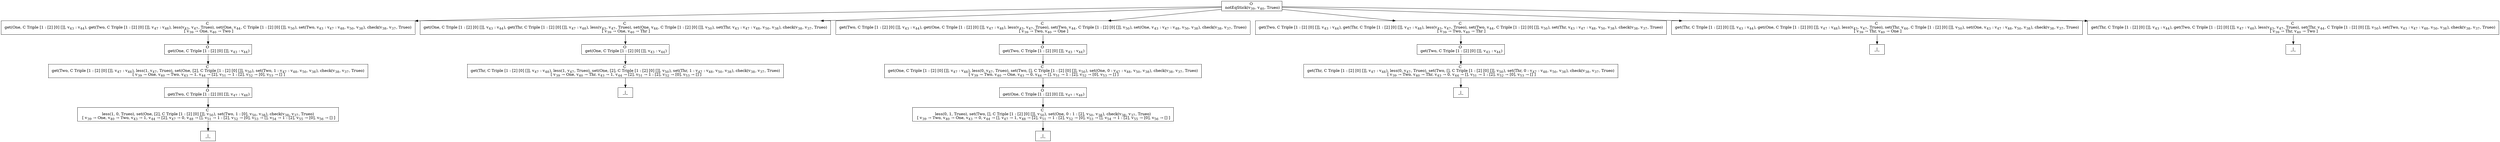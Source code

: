 digraph {
    graph [rankdir=TB
          ,bgcolor=transparent];
    node [shape=box
         ,fillcolor=white
         ,style=filled];
    0 [label=<O <BR/> notEqStick(v<SUB>39</SUB>, v<SUB>40</SUB>, Trueo)>];
    1 [label=<C <BR/> get(One, C Triple [1 : [2] [0] []], v<SUB>43</SUB> : v<SUB>44</SUB>), get(Two, C Triple [1 : [2] [0] []], v<SUB>47</SUB> : v<SUB>48</SUB>), less(v<SUB>43</SUB>, v<SUB>47</SUB>, Trueo), set(One, v<SUB>44</SUB>, C Triple [1 : [2] [0] []], v<SUB>50</SUB>), set(Two, v<SUB>43</SUB> : v<SUB>47</SUB> : v<SUB>48</SUB>, v<SUB>50</SUB>, v<SUB>38</SUB>), check(v<SUB>38</SUB>, v<SUB>37</SUB>, Trueo) <BR/>  [ v<SUB>39</SUB> &rarr; One, v<SUB>40</SUB> &rarr; Two ] >];
    2 [label=<C <BR/> get(One, C Triple [1 : [2] [0] []], v<SUB>43</SUB> : v<SUB>44</SUB>), get(Thr, C Triple [1 : [2] [0] []], v<SUB>47</SUB> : v<SUB>48</SUB>), less(v<SUB>43</SUB>, v<SUB>47</SUB>, Trueo), set(One, v<SUB>44</SUB>, C Triple [1 : [2] [0] []], v<SUB>50</SUB>), set(Thr, v<SUB>43</SUB> : v<SUB>47</SUB> : v<SUB>48</SUB>, v<SUB>50</SUB>, v<SUB>38</SUB>), check(v<SUB>38</SUB>, v<SUB>37</SUB>, Trueo) <BR/>  [ v<SUB>39</SUB> &rarr; One, v<SUB>40</SUB> &rarr; Thr ] >];
    3 [label=<C <BR/> get(Two, C Triple [1 : [2] [0] []], v<SUB>43</SUB> : v<SUB>44</SUB>), get(One, C Triple [1 : [2] [0] []], v<SUB>47</SUB> : v<SUB>48</SUB>), less(v<SUB>43</SUB>, v<SUB>47</SUB>, Trueo), set(Two, v<SUB>44</SUB>, C Triple [1 : [2] [0] []], v<SUB>50</SUB>), set(One, v<SUB>43</SUB> : v<SUB>47</SUB> : v<SUB>48</SUB>, v<SUB>50</SUB>, v<SUB>38</SUB>), check(v<SUB>38</SUB>, v<SUB>37</SUB>, Trueo) <BR/>  [ v<SUB>39</SUB> &rarr; Two, v<SUB>40</SUB> &rarr; One ] >];
    4 [label=<C <BR/> get(Two, C Triple [1 : [2] [0] []], v<SUB>43</SUB> : v<SUB>44</SUB>), get(Thr, C Triple [1 : [2] [0] []], v<SUB>47</SUB> : v<SUB>48</SUB>), less(v<SUB>43</SUB>, v<SUB>47</SUB>, Trueo), set(Two, v<SUB>44</SUB>, C Triple [1 : [2] [0] []], v<SUB>50</SUB>), set(Thr, v<SUB>43</SUB> : v<SUB>47</SUB> : v<SUB>48</SUB>, v<SUB>50</SUB>, v<SUB>38</SUB>), check(v<SUB>38</SUB>, v<SUB>37</SUB>, Trueo) <BR/>  [ v<SUB>39</SUB> &rarr; Two, v<SUB>40</SUB> &rarr; Thr ] >];
    5 [label=<C <BR/> get(Thr, C Triple [1 : [2] [0] []], v<SUB>43</SUB> : v<SUB>44</SUB>), get(One, C Triple [1 : [2] [0] []], v<SUB>47</SUB> : v<SUB>48</SUB>), less(v<SUB>43</SUB>, v<SUB>47</SUB>, Trueo), set(Thr, v<SUB>44</SUB>, C Triple [1 : [2] [0] []], v<SUB>50</SUB>), set(One, v<SUB>43</SUB> : v<SUB>47</SUB> : v<SUB>48</SUB>, v<SUB>50</SUB>, v<SUB>38</SUB>), check(v<SUB>38</SUB>, v<SUB>37</SUB>, Trueo) <BR/>  [ v<SUB>39</SUB> &rarr; Thr, v<SUB>40</SUB> &rarr; One ] >];
    6 [label=<C <BR/> get(Thr, C Triple [1 : [2] [0] []], v<SUB>43</SUB> : v<SUB>44</SUB>), get(Two, C Triple [1 : [2] [0] []], v<SUB>47</SUB> : v<SUB>48</SUB>), less(v<SUB>43</SUB>, v<SUB>47</SUB>, Trueo), set(Thr, v<SUB>44</SUB>, C Triple [1 : [2] [0] []], v<SUB>50</SUB>), set(Two, v<SUB>43</SUB> : v<SUB>47</SUB> : v<SUB>48</SUB>, v<SUB>50</SUB>, v<SUB>38</SUB>), check(v<SUB>38</SUB>, v<SUB>37</SUB>, Trueo) <BR/>  [ v<SUB>39</SUB> &rarr; Thr, v<SUB>40</SUB> &rarr; Two ] >];
    7 [label=<O <BR/> get(One, C Triple [1 : [2] [0] []], v<SUB>43</SUB> : v<SUB>44</SUB>)>];
    8 [label=<C <BR/> get(Two, C Triple [1 : [2] [0] []], v<SUB>47</SUB> : v<SUB>48</SUB>), less(1, v<SUB>47</SUB>, Trueo), set(One, [2], C Triple [1 : [2] [0] []], v<SUB>50</SUB>), set(Two, 1 : v<SUB>47</SUB> : v<SUB>48</SUB>, v<SUB>50</SUB>, v<SUB>38</SUB>), check(v<SUB>38</SUB>, v<SUB>37</SUB>, Trueo) <BR/>  [ v<SUB>39</SUB> &rarr; One, v<SUB>40</SUB> &rarr; Two, v<SUB>43</SUB> &rarr; 1, v<SUB>44</SUB> &rarr; [2], v<SUB>51</SUB> &rarr; 1 : [2], v<SUB>52</SUB> &rarr; [0], v<SUB>53</SUB> &rarr; [] ] >];
    9 [label=<O <BR/> get(Two, C Triple [1 : [2] [0] []], v<SUB>47</SUB> : v<SUB>48</SUB>)>];
    10 [label=<C <BR/> less(1, 0, Trueo), set(One, [2], C Triple [1 : [2] [0] []], v<SUB>50</SUB>), set(Two, 1 : [0], v<SUB>50</SUB>, v<SUB>38</SUB>), check(v<SUB>38</SUB>, v<SUB>37</SUB>, Trueo) <BR/>  [ v<SUB>39</SUB> &rarr; One, v<SUB>40</SUB> &rarr; Two, v<SUB>43</SUB> &rarr; 1, v<SUB>44</SUB> &rarr; [2], v<SUB>47</SUB> &rarr; 0, v<SUB>48</SUB> &rarr; [], v<SUB>51</SUB> &rarr; 1 : [2], v<SUB>52</SUB> &rarr; [0], v<SUB>53</SUB> &rarr; [], v<SUB>54</SUB> &rarr; 1 : [2], v<SUB>55</SUB> &rarr; [0], v<SUB>56</SUB> &rarr; [] ] >];
    11 [label=<_|_>];
    12 [label=<O <BR/> get(One, C Triple [1 : [2] [0] []], v<SUB>43</SUB> : v<SUB>44</SUB>)>];
    13 [label=<C <BR/> get(Thr, C Triple [1 : [2] [0] []], v<SUB>47</SUB> : v<SUB>48</SUB>), less(1, v<SUB>47</SUB>, Trueo), set(One, [2], C Triple [1 : [2] [0] []], v<SUB>50</SUB>), set(Thr, 1 : v<SUB>47</SUB> : v<SUB>48</SUB>, v<SUB>50</SUB>, v<SUB>38</SUB>), check(v<SUB>38</SUB>, v<SUB>37</SUB>, Trueo) <BR/>  [ v<SUB>39</SUB> &rarr; One, v<SUB>40</SUB> &rarr; Thr, v<SUB>43</SUB> &rarr; 1, v<SUB>44</SUB> &rarr; [2], v<SUB>51</SUB> &rarr; 1 : [2], v<SUB>52</SUB> &rarr; [0], v<SUB>53</SUB> &rarr; [] ] >];
    14 [label=<_|_>];
    15 [label=<O <BR/> get(Two, C Triple [1 : [2] [0] []], v<SUB>43</SUB> : v<SUB>44</SUB>)>];
    16 [label=<C <BR/> get(One, C Triple [1 : [2] [0] []], v<SUB>47</SUB> : v<SUB>48</SUB>), less(0, v<SUB>47</SUB>, Trueo), set(Two, [], C Triple [1 : [2] [0] []], v<SUB>50</SUB>), set(One, 0 : v<SUB>47</SUB> : v<SUB>48</SUB>, v<SUB>50</SUB>, v<SUB>38</SUB>), check(v<SUB>38</SUB>, v<SUB>37</SUB>, Trueo) <BR/>  [ v<SUB>39</SUB> &rarr; Two, v<SUB>40</SUB> &rarr; One, v<SUB>43</SUB> &rarr; 0, v<SUB>44</SUB> &rarr; [], v<SUB>51</SUB> &rarr; 1 : [2], v<SUB>52</SUB> &rarr; [0], v<SUB>53</SUB> &rarr; [] ] >];
    17 [label=<O <BR/> get(One, C Triple [1 : [2] [0] []], v<SUB>47</SUB> : v<SUB>48</SUB>)>];
    18 [label=<C <BR/> less(0, 1, Trueo), set(Two, [], C Triple [1 : [2] [0] []], v<SUB>50</SUB>), set(One, 0 : 1 : [2], v<SUB>50</SUB>, v<SUB>38</SUB>), check(v<SUB>38</SUB>, v<SUB>37</SUB>, Trueo) <BR/>  [ v<SUB>39</SUB> &rarr; Two, v<SUB>40</SUB> &rarr; One, v<SUB>43</SUB> &rarr; 0, v<SUB>44</SUB> &rarr; [], v<SUB>47</SUB> &rarr; 1, v<SUB>48</SUB> &rarr; [2], v<SUB>51</SUB> &rarr; 1 : [2], v<SUB>52</SUB> &rarr; [0], v<SUB>53</SUB> &rarr; [], v<SUB>54</SUB> &rarr; 1 : [2], v<SUB>55</SUB> &rarr; [0], v<SUB>56</SUB> &rarr; [] ] >];
    19 [label=<_|_>];
    20 [label=<O <BR/> get(Two, C Triple [1 : [2] [0] []], v<SUB>43</SUB> : v<SUB>44</SUB>)>];
    21 [label=<C <BR/> get(Thr, C Triple [1 : [2] [0] []], v<SUB>47</SUB> : v<SUB>48</SUB>), less(0, v<SUB>47</SUB>, Trueo), set(Two, [], C Triple [1 : [2] [0] []], v<SUB>50</SUB>), set(Thr, 0 : v<SUB>47</SUB> : v<SUB>48</SUB>, v<SUB>50</SUB>, v<SUB>38</SUB>), check(v<SUB>38</SUB>, v<SUB>37</SUB>, Trueo) <BR/>  [ v<SUB>39</SUB> &rarr; Two, v<SUB>40</SUB> &rarr; Thr, v<SUB>43</SUB> &rarr; 0, v<SUB>44</SUB> &rarr; [], v<SUB>51</SUB> &rarr; 1 : [2], v<SUB>52</SUB> &rarr; [0], v<SUB>53</SUB> &rarr; [] ] >];
    22 [label=<_|_>];
    23 [label=<_|_>];
    24 [label=<_|_>];
    0 -> 1 [label=""];
    0 -> 2 [label=""];
    0 -> 3 [label=""];
    0 -> 4 [label=""];
    0 -> 5 [label=""];
    0 -> 6 [label=""];
    1 -> 7 [label=""];
    2 -> 12 [label=""];
    3 -> 15 [label=""];
    4 -> 20 [label=""];
    5 -> 23 [label=""];
    6 -> 24 [label=""];
    7 -> 8 [label=""];
    8 -> 9 [label=""];
    9 -> 10 [label=""];
    10 -> 11 [label=""];
    12 -> 13 [label=""];
    13 -> 14 [label=""];
    15 -> 16 [label=""];
    16 -> 17 [label=""];
    17 -> 18 [label=""];
    18 -> 19 [label=""];
    20 -> 21 [label=""];
    21 -> 22 [label=""];
}